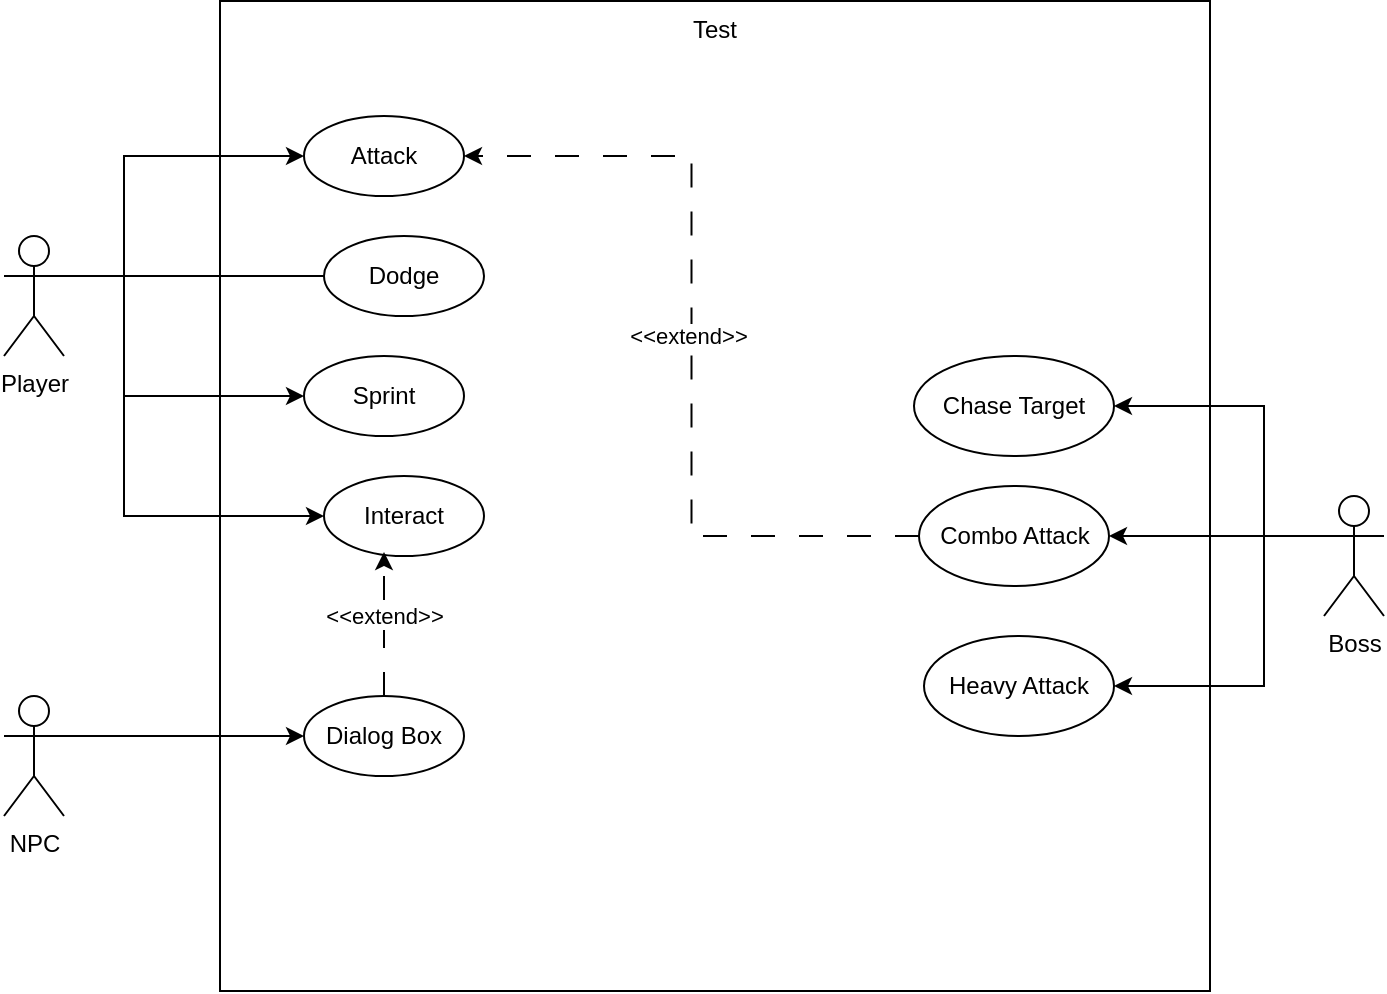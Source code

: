 <mxfile version="25.0.3">
  <diagram name="Page-1" id="vkYV8549UYQZ78CjpYFF">
    <mxGraphModel dx="1434" dy="786" grid="1" gridSize="10" guides="1" tooltips="1" connect="1" arrows="1" fold="1" page="1" pageScale="1" pageWidth="850" pageHeight="1100" math="0" shadow="0">
      <root>
        <mxCell id="0" />
        <mxCell id="1" parent="0" />
        <mxCell id="Dk8m6rx7Y5rghPsr6DhD-1" value="Test" style="whiteSpace=wrap;html=1;aspect=fixed;fillColor=#FFFFFF;verticalAlign=top;" parent="1" vertex="1">
          <mxGeometry x="178" y="282.5" width="495" height="495" as="geometry" />
        </mxCell>
        <mxCell id="Dk8m6rx7Y5rghPsr6DhD-28" style="edgeStyle=orthogonalEdgeStyle;rounded=0;orthogonalLoop=1;jettySize=auto;html=1;exitX=0;exitY=0.5;exitDx=0;exitDy=0;entryX=0;entryY=0.5;entryDx=0;entryDy=0;" parent="1" source="Dk8m6rx7Y5rghPsr6DhD-7" target="Dk8m6rx7Y5rghPsr6DhD-6" edge="1">
          <mxGeometry relative="1" as="geometry">
            <Array as="points">
              <mxPoint x="130" y="420" />
              <mxPoint x="130" y="360" />
            </Array>
          </mxGeometry>
        </mxCell>
        <mxCell id="Dk8m6rx7Y5rghPsr6DhD-29" style="edgeStyle=orthogonalEdgeStyle;rounded=0;orthogonalLoop=1;jettySize=auto;html=1;exitX=1;exitY=0.333;exitDx=0;exitDy=0;exitPerimeter=0;entryX=0;entryY=0.5;entryDx=0;entryDy=0;" parent="1" source="Dk8m6rx7Y5rghPsr6DhD-2" target="Dk8m6rx7Y5rghPsr6DhD-8" edge="1">
          <mxGeometry relative="1" as="geometry">
            <Array as="points">
              <mxPoint x="130" y="480" />
            </Array>
          </mxGeometry>
        </mxCell>
        <mxCell id="Dk8m6rx7Y5rghPsr6DhD-36" style="edgeStyle=orthogonalEdgeStyle;rounded=0;orthogonalLoop=1;jettySize=auto;html=1;exitX=1;exitY=0.333;exitDx=0;exitDy=0;exitPerimeter=0;entryX=0;entryY=0.5;entryDx=0;entryDy=0;" parent="1" source="Dk8m6rx7Y5rghPsr6DhD-2" target="Dk8m6rx7Y5rghPsr6DhD-9" edge="1">
          <mxGeometry relative="1" as="geometry">
            <Array as="points">
              <mxPoint x="130" y="420" />
              <mxPoint x="130" y="540" />
            </Array>
          </mxGeometry>
        </mxCell>
        <mxCell id="Dk8m6rx7Y5rghPsr6DhD-2" value="Player" style="shape=umlActor;verticalLabelPosition=bottom;verticalAlign=top;html=1;outlineConnect=0;" parent="1" vertex="1">
          <mxGeometry x="70" y="400" width="30" height="60" as="geometry" />
        </mxCell>
        <mxCell id="Dk8m6rx7Y5rghPsr6DhD-32" style="edgeStyle=orthogonalEdgeStyle;rounded=0;orthogonalLoop=1;jettySize=auto;html=1;exitX=1;exitY=0.333;exitDx=0;exitDy=0;exitPerimeter=0;entryX=0;entryY=0.5;entryDx=0;entryDy=0;" parent="1" source="Dk8m6rx7Y5rghPsr6DhD-3" target="Dk8m6rx7Y5rghPsr6DhD-10" edge="1">
          <mxGeometry relative="1" as="geometry" />
        </mxCell>
        <mxCell id="Dk8m6rx7Y5rghPsr6DhD-3" value="NPC" style="shape=umlActor;verticalLabelPosition=bottom;verticalAlign=top;html=1;outlineConnect=0;" parent="1" vertex="1">
          <mxGeometry x="70" y="630" width="30" height="60" as="geometry" />
        </mxCell>
        <mxCell id="Dk8m6rx7Y5rghPsr6DhD-39" style="edgeStyle=orthogonalEdgeStyle;rounded=0;orthogonalLoop=1;jettySize=auto;html=1;exitX=0;exitY=0.333;exitDx=0;exitDy=0;exitPerimeter=0;entryX=1;entryY=0.5;entryDx=0;entryDy=0;" parent="1" source="Dk8m6rx7Y5rghPsr6DhD-4" target="Dk8m6rx7Y5rghPsr6DhD-12" edge="1">
          <mxGeometry relative="1" as="geometry">
            <Array as="points">
              <mxPoint x="700" y="550" />
              <mxPoint x="700" y="485" />
            </Array>
          </mxGeometry>
        </mxCell>
        <mxCell id="Dk8m6rx7Y5rghPsr6DhD-40" style="edgeStyle=orthogonalEdgeStyle;rounded=0;orthogonalLoop=1;jettySize=auto;html=1;exitX=0;exitY=0.333;exitDx=0;exitDy=0;exitPerimeter=0;entryX=1;entryY=0.5;entryDx=0;entryDy=0;" parent="1" source="Dk8m6rx7Y5rghPsr6DhD-4" target="Dk8m6rx7Y5rghPsr6DhD-13" edge="1">
          <mxGeometry relative="1" as="geometry" />
        </mxCell>
        <mxCell id="Dk8m6rx7Y5rghPsr6DhD-41" style="edgeStyle=orthogonalEdgeStyle;rounded=0;orthogonalLoop=1;jettySize=auto;html=1;exitX=0;exitY=0.333;exitDx=0;exitDy=0;exitPerimeter=0;entryX=1;entryY=0.5;entryDx=0;entryDy=0;" parent="1" source="Dk8m6rx7Y5rghPsr6DhD-4" target="Dk8m6rx7Y5rghPsr6DhD-14" edge="1">
          <mxGeometry relative="1" as="geometry">
            <Array as="points">
              <mxPoint x="700" y="550" />
              <mxPoint x="700" y="625" />
            </Array>
          </mxGeometry>
        </mxCell>
        <mxCell id="Dk8m6rx7Y5rghPsr6DhD-4" value="Boss" style="shape=umlActor;verticalLabelPosition=bottom;verticalAlign=top;html=1;outlineConnect=0;" parent="1" vertex="1">
          <mxGeometry x="730" y="530" width="30" height="60" as="geometry" />
        </mxCell>
        <mxCell id="Dk8m6rx7Y5rghPsr6DhD-6" value="Attack" style="ellipse;whiteSpace=wrap;html=1;" parent="1" vertex="1">
          <mxGeometry x="220" y="340" width="80" height="40" as="geometry" />
        </mxCell>
        <mxCell id="Dk8m6rx7Y5rghPsr6DhD-7" value="Dodge" style="ellipse;whiteSpace=wrap;html=1;" parent="1" vertex="1">
          <mxGeometry x="230" y="400" width="80" height="40" as="geometry" />
        </mxCell>
        <mxCell id="Dk8m6rx7Y5rghPsr6DhD-8" value="Sprint" style="ellipse;whiteSpace=wrap;html=1;" parent="1" vertex="1">
          <mxGeometry x="220" y="460" width="80" height="40" as="geometry" />
        </mxCell>
        <mxCell id="Dk8m6rx7Y5rghPsr6DhD-9" value="Interact" style="ellipse;whiteSpace=wrap;html=1;" parent="1" vertex="1">
          <mxGeometry x="230" y="520" width="80" height="40" as="geometry" />
        </mxCell>
        <mxCell id="Dk8m6rx7Y5rghPsr6DhD-10" value="Dialog Box" style="ellipse;whiteSpace=wrap;html=1;" parent="1" vertex="1">
          <mxGeometry x="220" y="630" width="80" height="40" as="geometry" />
        </mxCell>
        <mxCell id="Dk8m6rx7Y5rghPsr6DhD-12" value="Chase Target" style="ellipse;whiteSpace=wrap;html=1;" parent="1" vertex="1">
          <mxGeometry x="525" y="460" width="100" height="50" as="geometry" />
        </mxCell>
        <mxCell id="Dk8m6rx7Y5rghPsr6DhD-33" style="edgeStyle=orthogonalEdgeStyle;rounded=0;orthogonalLoop=1;jettySize=auto;html=1;exitX=0;exitY=0.5;exitDx=0;exitDy=0;entryX=1;entryY=0.5;entryDx=0;entryDy=0;dashed=1;dashPattern=12 12;" parent="1" source="Dk8m6rx7Y5rghPsr6DhD-13" target="Dk8m6rx7Y5rghPsr6DhD-6" edge="1">
          <mxGeometry relative="1" as="geometry" />
        </mxCell>
        <mxCell id="Dk8m6rx7Y5rghPsr6DhD-35" value="&amp;lt;&amp;lt;extend&amp;gt;&amp;gt;" style="edgeLabel;html=1;align=center;verticalAlign=middle;resizable=0;points=[];" parent="Dk8m6rx7Y5rghPsr6DhD-33" vertex="1" connectable="0">
          <mxGeometry x="0.278" y="2" relative="1" as="geometry">
            <mxPoint y="53" as="offset" />
          </mxGeometry>
        </mxCell>
        <mxCell id="Dk8m6rx7Y5rghPsr6DhD-13" value="Combo Attack" style="ellipse;whiteSpace=wrap;html=1;" parent="1" vertex="1">
          <mxGeometry x="527.5" y="525" width="95" height="50" as="geometry" />
        </mxCell>
        <mxCell id="Dk8m6rx7Y5rghPsr6DhD-14" value="Heavy Attack" style="ellipse;whiteSpace=wrap;html=1;" parent="1" vertex="1">
          <mxGeometry x="530" y="600" width="95" height="50" as="geometry" />
        </mxCell>
        <mxCell id="Dk8m6rx7Y5rghPsr6DhD-37" style="edgeStyle=orthogonalEdgeStyle;rounded=0;orthogonalLoop=1;jettySize=auto;html=1;exitX=0.5;exitY=0;exitDx=0;exitDy=0;entryX=0.375;entryY=0.95;entryDx=0;entryDy=0;entryPerimeter=0;dashed=1;dashPattern=12 12;" parent="1" source="Dk8m6rx7Y5rghPsr6DhD-10" target="Dk8m6rx7Y5rghPsr6DhD-9" edge="1">
          <mxGeometry relative="1" as="geometry" />
        </mxCell>
        <mxCell id="Dk8m6rx7Y5rghPsr6DhD-38" value="&amp;lt;&amp;lt;extend&amp;gt;&amp;gt;" style="edgeLabel;html=1;align=center;verticalAlign=middle;resizable=0;points=[];" parent="Dk8m6rx7Y5rghPsr6DhD-37" vertex="1" connectable="0">
          <mxGeometry x="-0.028" relative="1" as="geometry">
            <mxPoint y="-5" as="offset" />
          </mxGeometry>
        </mxCell>
      </root>
    </mxGraphModel>
  </diagram>
</mxfile>
